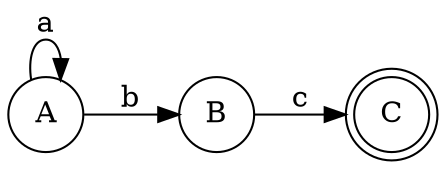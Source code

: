 digraph finite_state_machine {
	rankdir=LR size="8,5"
	node [shape=doublecircle]
	C
	node [shape=circle]
	A -> A [label=a]
	A -> B [label=b]
	B -> C [label=c]
}
